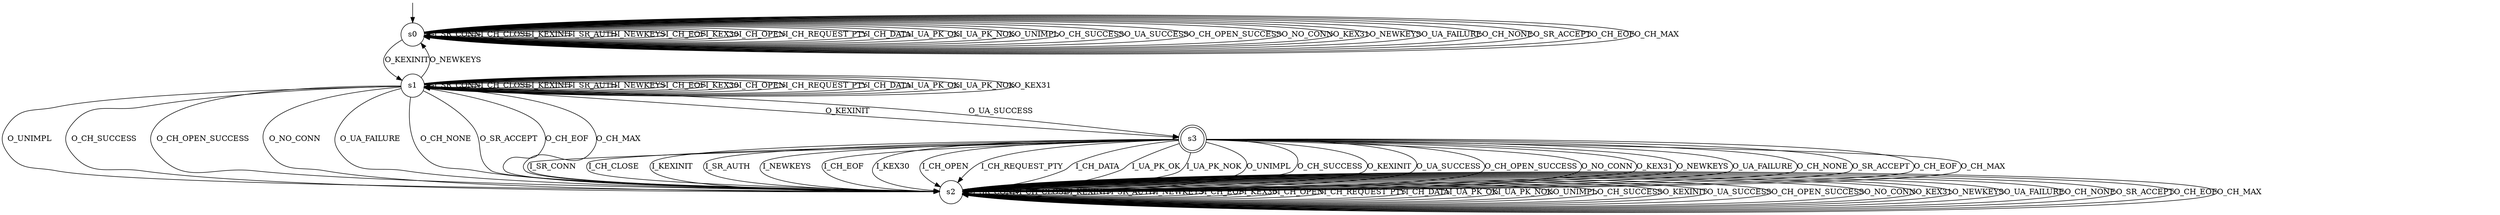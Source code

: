 digraph g {

	s0 [shape="circle" label="s0"];
	s1 [shape="circle" label="s1"];
	s2 [shape="circle" label="s2"];
	s3 [shape="doublecircle" label="s3"];
	s0 -> s0 [label="I_SR_CONN"];
	s0 -> s0 [label="I_CH_CLOSE"];
	s0 -> s0 [label="I_KEXINIT"];
	s0 -> s0 [label="I_SR_AUTH"];
	s0 -> s0 [label="I_NEWKEYS"];
	s0 -> s0 [label="I_CH_EOF"];
	s0 -> s0 [label="I_KEX30"];
	s0 -> s0 [label="I_CH_OPEN"];
	s0 -> s0 [label="I_CH_REQUEST_PTY"];
	s0 -> s0 [label="I_CH_DATA"];
	s0 -> s0 [label="I_UA_PK_OK"];
	s0 -> s0 [label="I_UA_PK_NOK"];
	s0 -> s0 [label="O_UNIMPL"];
	s0 -> s0 [label="O_CH_SUCCESS"];
	s0 -> s1 [label="O_KEXINIT"];
	s0 -> s0 [label="O_UA_SUCCESS"];
	s0 -> s0 [label="O_CH_OPEN_SUCCESS"];
	s0 -> s0 [label="O_NO_CONN"];
	s0 -> s0 [label="O_KEX31"];
	s0 -> s0 [label="O_NEWKEYS"];
	s0 -> s0 [label="O_UA_FAILURE"];
	s0 -> s0 [label="O_CH_NONE"];
	s0 -> s0 [label="O_SR_ACCEPT"];
	s0 -> s0 [label="O_CH_EOF"];
	s0 -> s0 [label="O_CH_MAX"];
	s1 -> s1 [label="I_SR_CONN"];
	s1 -> s1 [label="I_CH_CLOSE"];
	s1 -> s1 [label="I_KEXINIT"];
	s1 -> s1 [label="I_SR_AUTH"];
	s1 -> s1 [label="I_NEWKEYS"];
	s1 -> s1 [label="I_CH_EOF"];
	s1 -> s1 [label="I_KEX30"];
	s1 -> s1 [label="I_CH_OPEN"];
	s1 -> s1 [label="I_CH_REQUEST_PTY"];
	s1 -> s1 [label="I_CH_DATA"];
	s1 -> s1 [label="I_UA_PK_OK"];
	s1 -> s1 [label="I_UA_PK_NOK"];
	s1 -> s2 [label="O_UNIMPL"];
	s1 -> s2 [label="O_CH_SUCCESS"];
	s1 -> s3 [label="O_KEXINIT"];
	s1 -> s3 [label="O_UA_SUCCESS"];
	s1 -> s2 [label="O_CH_OPEN_SUCCESS"];
	s1 -> s2 [label="O_NO_CONN"];
	s1 -> s1 [label="O_KEX31"];
	s1 -> s0 [label="O_NEWKEYS"];
	s1 -> s2 [label="O_UA_FAILURE"];
	s1 -> s2 [label="O_CH_NONE"];
	s1 -> s2 [label="O_SR_ACCEPT"];
	s1 -> s2 [label="O_CH_EOF"];
	s1 -> s2 [label="O_CH_MAX"];
	s2 -> s2 [label="I_SR_CONN"];
	s2 -> s2 [label="I_CH_CLOSE"];
	s2 -> s2 [label="I_KEXINIT"];
	s2 -> s2 [label="I_SR_AUTH"];
	s2 -> s2 [label="I_NEWKEYS"];
	s2 -> s2 [label="I_CH_EOF"];
	s2 -> s2 [label="I_KEX30"];
	s2 -> s2 [label="I_CH_OPEN"];
	s2 -> s2 [label="I_CH_REQUEST_PTY"];
	s2 -> s2 [label="I_CH_DATA"];
	s2 -> s2 [label="I_UA_PK_OK"];
	s2 -> s2 [label="I_UA_PK_NOK"];
	s2 -> s2 [label="O_UNIMPL"];
	s2 -> s2 [label="O_CH_SUCCESS"];
	s2 -> s2 [label="O_KEXINIT"];
	s2 -> s2 [label="O_UA_SUCCESS"];
	s2 -> s2 [label="O_CH_OPEN_SUCCESS"];
	s2 -> s2 [label="O_NO_CONN"];
	s2 -> s2 [label="O_KEX31"];
	s2 -> s2 [label="O_NEWKEYS"];
	s2 -> s2 [label="O_UA_FAILURE"];
	s2 -> s2 [label="O_CH_NONE"];
	s2 -> s2 [label="O_SR_ACCEPT"];
	s2 -> s2 [label="O_CH_EOF"];
	s2 -> s2 [label="O_CH_MAX"];
	s3 -> s2 [label="I_SR_CONN"];
	s3 -> s2 [label="I_CH_CLOSE"];
	s3 -> s2 [label="I_KEXINIT"];
	s3 -> s2 [label="I_SR_AUTH"];
	s3 -> s2 [label="I_NEWKEYS"];
	s3 -> s2 [label="I_CH_EOF"];
	s3 -> s2 [label="I_KEX30"];
	s3 -> s2 [label="I_CH_OPEN"];
	s3 -> s2 [label="I_CH_REQUEST_PTY"];
	s3 -> s2 [label="I_CH_DATA"];
	s3 -> s2 [label="I_UA_PK_OK"];
	s3 -> s2 [label="I_UA_PK_NOK"];
	s3 -> s2 [label="O_UNIMPL"];
	s3 -> s2 [label="O_CH_SUCCESS"];
	s3 -> s2 [label="O_KEXINIT"];
	s3 -> s2 [label="O_UA_SUCCESS"];
	s3 -> s2 [label="O_CH_OPEN_SUCCESS"];
	s3 -> s2 [label="O_NO_CONN"];
	s3 -> s2 [label="O_KEX31"];
	s3 -> s2 [label="O_NEWKEYS"];
	s3 -> s2 [label="O_UA_FAILURE"];
	s3 -> s2 [label="O_CH_NONE"];
	s3 -> s2 [label="O_SR_ACCEPT"];
	s3 -> s2 [label="O_CH_EOF"];
	s3 -> s2 [label="O_CH_MAX"];

__start0 [label="" shape="none" width="0" height="0"];
__start0 -> s0;

}
